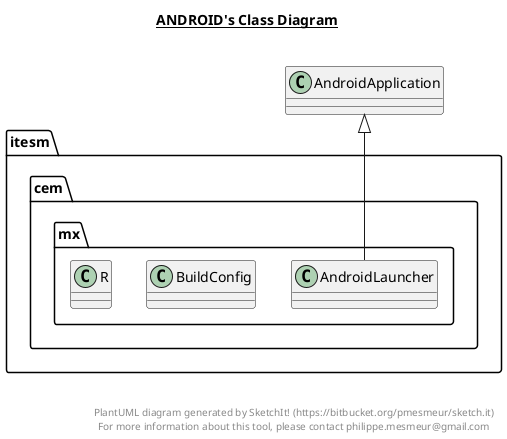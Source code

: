@startuml

title __ANDROID's Class Diagram__\n

  package itesm.cem.mx {
    class AndroidLauncher {
    }
  }
  

  package itesm.cem.mx {
    class BuildConfig {
    }
  }
  

  package itesm.cem.mx {
    class R {
    }
  }
  

  AndroidLauncher -up-|> AndroidApplication


right footer


PlantUML diagram generated by SketchIt! (https://bitbucket.org/pmesmeur/sketch.it)
For more information about this tool, please contact philippe.mesmeur@gmail.com
endfooter

@enduml
